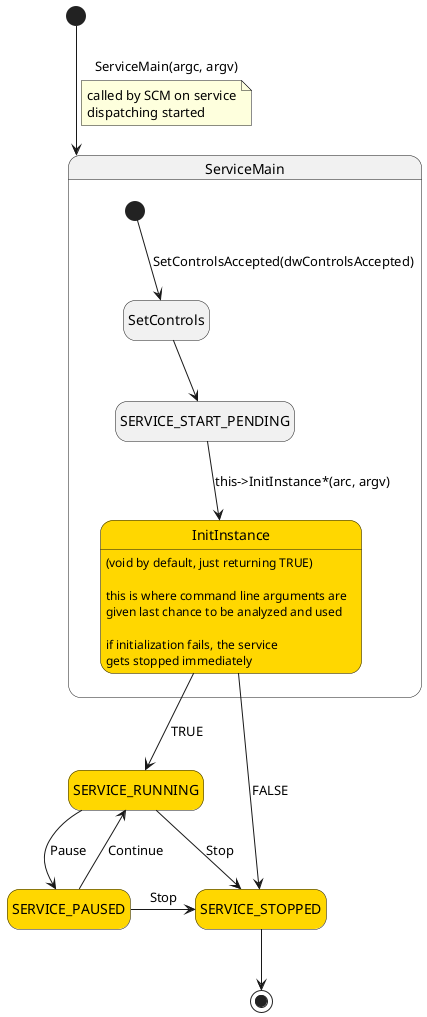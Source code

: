 @startuml ../images/svcLifeCycle

hide empty description

[*] --> ServiceMain : ServiceMain(argc, argv)

note on link
  called by SCM on service
  dispatching started
end note

state ServiceMain {

  [*] --> SetControls : SetControlsAccepted(dwControlsAccepted)
  SetControls --> SERVICE_START_PENDING
  SERVICE_START_PENDING --> InitInstance: this->InitInstance*(arc, argv)
  state InitInstance #gold
}

InitInstance --> SERVICE_RUNNING : TRUE
InitInstance : (void by default, just returning TRUE)\n
InitInstance : this is where command line arguments are
InitInstance : given last chance to be analyzed and used\n
InitInstance : if initialization fails, the service
InitInstance : gets stopped immediately

InitInstance --> SERVICE_STOPPED : FALSE
SERVICE_STOPPED --> [*]
SERVICE_RUNNING -> SERVICE_STOPPED : Stop
SERVICE_RUNNING --> SERVICE_PAUSED : Pause
SERVICE_PAUSED --> SERVICE_RUNNING : Continue
SERVICE_PAUSED -> SERVICE_STOPPED : Stop

state SERVICE_RUNNING #gold
state SERVICE_PAUSED  #gold
state SERVICE_STOPPED #gold

@enduml
